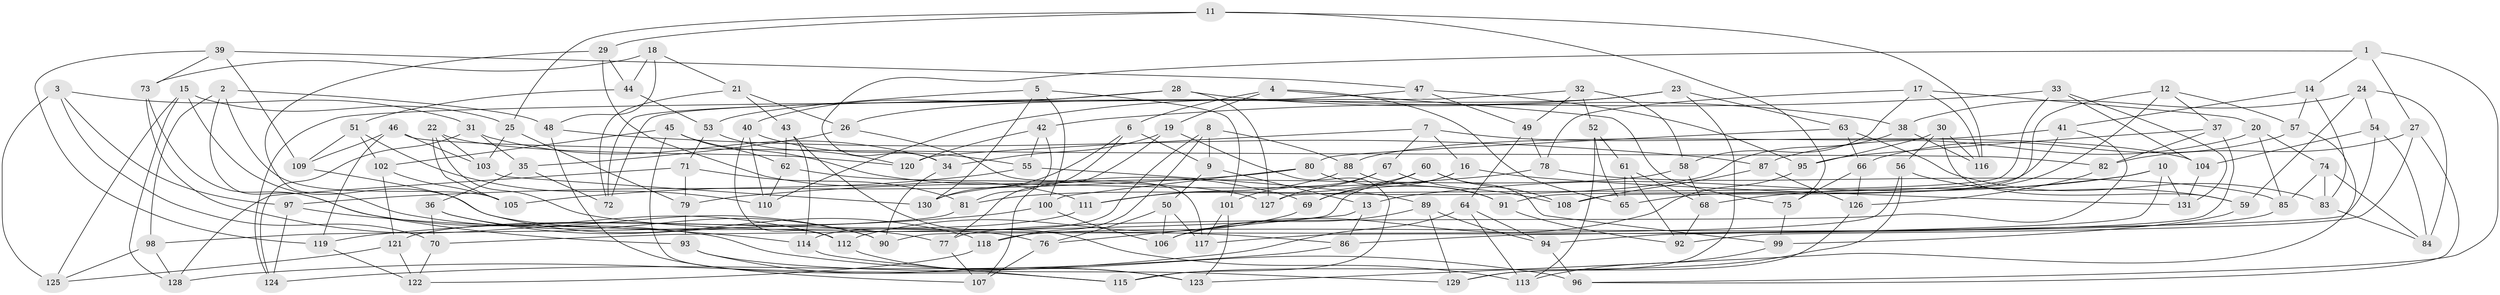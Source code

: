 // Generated by graph-tools (version 1.1) at 2025/11/02/27/25 16:11:43]
// undirected, 131 vertices, 262 edges
graph export_dot {
graph [start="1"]
  node [color=gray90,style=filled];
  1;
  2;
  3;
  4;
  5;
  6;
  7;
  8;
  9;
  10;
  11;
  12;
  13;
  14;
  15;
  16;
  17;
  18;
  19;
  20;
  21;
  22;
  23;
  24;
  25;
  26;
  27;
  28;
  29;
  30;
  31;
  32;
  33;
  34;
  35;
  36;
  37;
  38;
  39;
  40;
  41;
  42;
  43;
  44;
  45;
  46;
  47;
  48;
  49;
  50;
  51;
  52;
  53;
  54;
  55;
  56;
  57;
  58;
  59;
  60;
  61;
  62;
  63;
  64;
  65;
  66;
  67;
  68;
  69;
  70;
  71;
  72;
  73;
  74;
  75;
  76;
  77;
  78;
  79;
  80;
  81;
  82;
  83;
  84;
  85;
  86;
  87;
  88;
  89;
  90;
  91;
  92;
  93;
  94;
  95;
  96;
  97;
  98;
  99;
  100;
  101;
  102;
  103;
  104;
  105;
  106;
  107;
  108;
  109;
  110;
  111;
  112;
  113;
  114;
  115;
  116;
  117;
  118;
  119;
  120;
  121;
  122;
  123;
  124;
  125;
  126;
  127;
  128;
  129;
  130;
  131;
  1 -- 27;
  1 -- 96;
  1 -- 34;
  1 -- 14;
  2 -- 48;
  2 -- 105;
  2 -- 93;
  2 -- 98;
  3 -- 70;
  3 -- 97;
  3 -- 125;
  3 -- 31;
  4 -- 6;
  4 -- 65;
  4 -- 75;
  4 -- 19;
  5 -- 101;
  5 -- 53;
  5 -- 130;
  5 -- 100;
  6 -- 77;
  6 -- 9;
  6 -- 130;
  7 -- 120;
  7 -- 67;
  7 -- 16;
  7 -- 104;
  8 -- 114;
  8 -- 118;
  8 -- 9;
  8 -- 88;
  9 -- 13;
  9 -- 50;
  10 -- 13;
  10 -- 131;
  10 -- 68;
  10 -- 94;
  11 -- 75;
  11 -- 116;
  11 -- 29;
  11 -- 25;
  12 -- 37;
  12 -- 65;
  12 -- 108;
  12 -- 57;
  13 -- 86;
  13 -- 76;
  14 -- 57;
  14 -- 83;
  14 -- 41;
  15 -- 128;
  15 -- 25;
  15 -- 76;
  15 -- 125;
  16 -- 69;
  16 -- 131;
  16 -- 70;
  17 -- 116;
  17 -- 20;
  17 -- 58;
  17 -- 78;
  18 -- 44;
  18 -- 21;
  18 -- 48;
  18 -- 73;
  19 -- 34;
  19 -- 115;
  19 -- 107;
  20 -- 74;
  20 -- 85;
  20 -- 87;
  21 -- 26;
  21 -- 43;
  21 -- 72;
  22 -- 86;
  22 -- 120;
  22 -- 103;
  22 -- 105;
  23 -- 110;
  23 -- 129;
  23 -- 63;
  23 -- 26;
  24 -- 38;
  24 -- 54;
  24 -- 84;
  24 -- 59;
  25 -- 79;
  25 -- 103;
  26 -- 117;
  26 -- 35;
  27 -- 82;
  27 -- 92;
  27 -- 96;
  28 -- 38;
  28 -- 72;
  28 -- 127;
  28 -- 40;
  29 -- 111;
  29 -- 44;
  29 -- 90;
  30 -- 56;
  30 -- 59;
  30 -- 95;
  30 -- 116;
  31 -- 124;
  31 -- 34;
  31 -- 35;
  32 -- 49;
  32 -- 72;
  32 -- 52;
  32 -- 58;
  33 -- 104;
  33 -- 131;
  33 -- 42;
  33 -- 127;
  34 -- 90;
  35 -- 72;
  35 -- 36;
  36 -- 70;
  36 -- 77;
  36 -- 90;
  37 -- 95;
  37 -- 82;
  37 -- 117;
  38 -- 81;
  38 -- 116;
  39 -- 119;
  39 -- 73;
  39 -- 47;
  39 -- 109;
  40 -- 55;
  40 -- 112;
  40 -- 110;
  41 -- 77;
  41 -- 91;
  41 -- 88;
  42 -- 81;
  42 -- 120;
  42 -- 55;
  43 -- 62;
  43 -- 113;
  43 -- 114;
  44 -- 53;
  44 -- 51;
  45 -- 115;
  45 -- 62;
  45 -- 102;
  45 -- 69;
  46 -- 119;
  46 -- 109;
  46 -- 103;
  46 -- 82;
  47 -- 124;
  47 -- 95;
  47 -- 49;
  48 -- 107;
  48 -- 87;
  49 -- 78;
  49 -- 64;
  50 -- 117;
  50 -- 76;
  50 -- 106;
  51 -- 102;
  51 -- 110;
  51 -- 109;
  52 -- 113;
  52 -- 65;
  52 -- 61;
  53 -- 71;
  53 -- 120;
  54 -- 86;
  54 -- 84;
  54 -- 104;
  55 -- 89;
  55 -- 105;
  56 -- 115;
  56 -- 59;
  56 -- 90;
  57 -- 66;
  57 -- 123;
  58 -- 130;
  58 -- 68;
  59 -- 99;
  60 -- 111;
  60 -- 69;
  60 -- 108;
  60 -- 99;
  61 -- 65;
  61 -- 68;
  61 -- 92;
  62 -- 110;
  62 -- 127;
  63 -- 66;
  63 -- 83;
  63 -- 80;
  64 -- 128;
  64 -- 113;
  64 -- 94;
  66 -- 126;
  66 -- 75;
  67 -- 108;
  67 -- 101;
  67 -- 127;
  68 -- 92;
  69 -- 112;
  70 -- 122;
  71 -- 81;
  71 -- 128;
  71 -- 79;
  73 -- 112;
  73 -- 96;
  74 -- 85;
  74 -- 83;
  74 -- 84;
  75 -- 99;
  76 -- 107;
  77 -- 107;
  78 -- 85;
  78 -- 79;
  79 -- 93;
  80 -- 91;
  80 -- 100;
  80 -- 97;
  81 -- 98;
  82 -- 126;
  83 -- 84;
  85 -- 118;
  86 -- 124;
  87 -- 108;
  87 -- 126;
  88 -- 91;
  88 -- 111;
  89 -- 129;
  89 -- 94;
  89 -- 106;
  91 -- 92;
  93 -- 129;
  93 -- 123;
  94 -- 96;
  95 -- 106;
  97 -- 124;
  97 -- 114;
  98 -- 128;
  98 -- 125;
  99 -- 113;
  100 -- 119;
  100 -- 106;
  101 -- 117;
  101 -- 123;
  102 -- 105;
  102 -- 121;
  103 -- 130;
  104 -- 131;
  109 -- 118;
  111 -- 121;
  112 -- 123;
  114 -- 115;
  118 -- 122;
  119 -- 122;
  121 -- 122;
  121 -- 125;
  126 -- 129;
}

